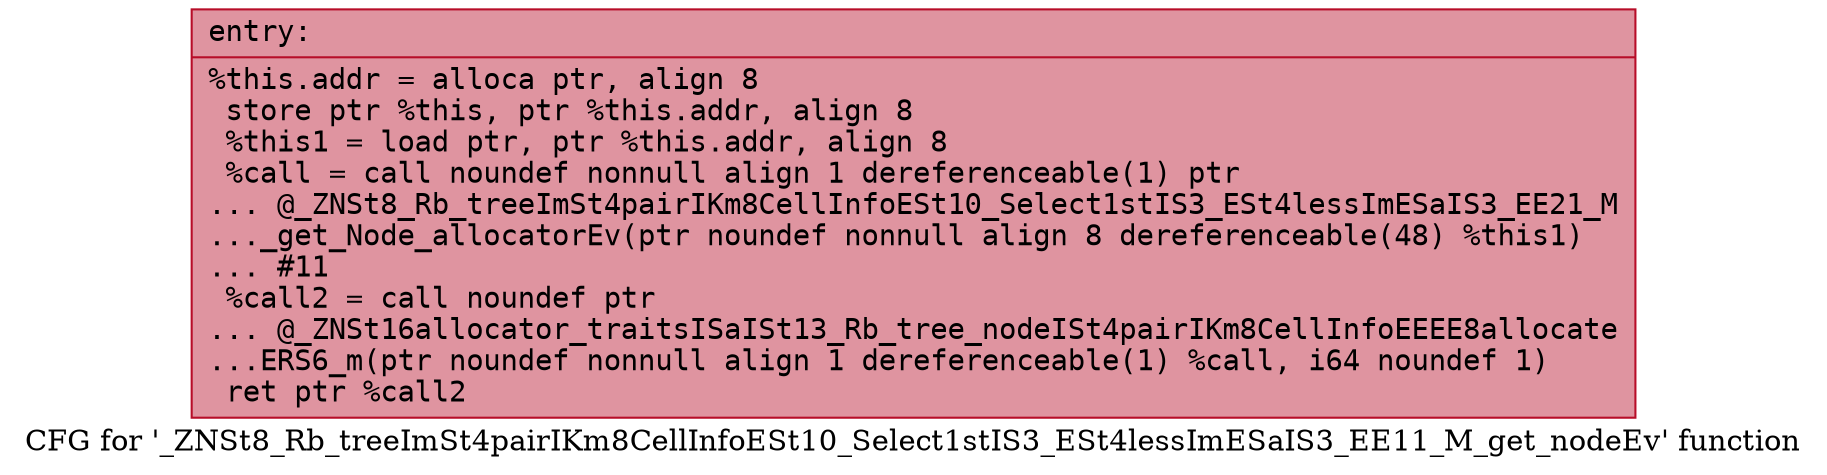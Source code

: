digraph "CFG for '_ZNSt8_Rb_treeImSt4pairIKm8CellInfoESt10_Select1stIS3_ESt4lessImESaIS3_EE11_M_get_nodeEv' function" {
	label="CFG for '_ZNSt8_Rb_treeImSt4pairIKm8CellInfoESt10_Select1stIS3_ESt4lessImESaIS3_EE11_M_get_nodeEv' function";

	Node0x562da2056e60 [shape=record,color="#b70d28ff", style=filled, fillcolor="#b70d2870" fontname="Courier",label="{entry:\l|  %this.addr = alloca ptr, align 8\l  store ptr %this, ptr %this.addr, align 8\l  %this1 = load ptr, ptr %this.addr, align 8\l  %call = call noundef nonnull align 1 dereferenceable(1) ptr\l... @_ZNSt8_Rb_treeImSt4pairIKm8CellInfoESt10_Select1stIS3_ESt4lessImESaIS3_EE21_M\l..._get_Node_allocatorEv(ptr noundef nonnull align 8 dereferenceable(48) %this1)\l... #11\l  %call2 = call noundef ptr\l... @_ZNSt16allocator_traitsISaISt13_Rb_tree_nodeISt4pairIKm8CellInfoEEEE8allocate\l...ERS6_m(ptr noundef nonnull align 1 dereferenceable(1) %call, i64 noundef 1)\l  ret ptr %call2\l}"];
}
